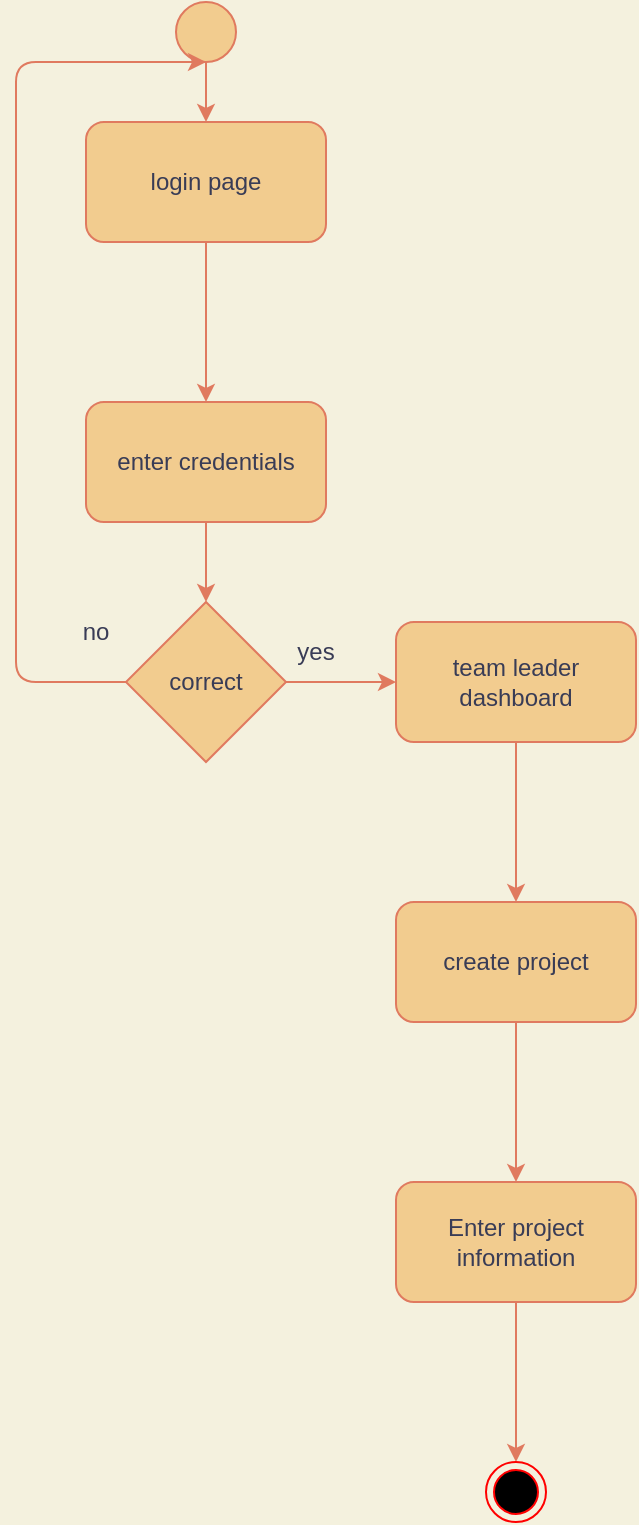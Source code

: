 <mxfile version="18.0.8" type="device"><diagram id="AeKG0RyA3BJlHwS1H0Mx" name="Page-1"><mxGraphModel dx="868" dy="425" grid="1" gridSize="10" guides="1" tooltips="1" connect="1" arrows="1" fold="1" page="1" pageScale="1" pageWidth="850" pageHeight="1100" background="#F4F1DE" math="0" shadow="0"><root><mxCell id="0"/><mxCell id="1" parent="0"/><mxCell id="9w2Cf-DXWKdfsoUghtk4-25" style="edgeStyle=orthogonalEdgeStyle;curved=0;rounded=1;sketch=0;orthogonalLoop=1;jettySize=auto;html=1;fontColor=#393C56;strokeColor=#E07A5F;fillColor=#F2CC8F;" parent="1" source="9w2Cf-DXWKdfsoUghtk4-24" target="9w2Cf-DXWKdfsoUghtk4-26" edge="1"><mxGeometry relative="1" as="geometry"><mxPoint x="385" y="360" as="targetPoint"/></mxGeometry></mxCell><mxCell id="9w2Cf-DXWKdfsoUghtk4-24" value="" style="ellipse;whiteSpace=wrap;html=1;aspect=fixed;rounded=0;sketch=0;fontColor=#393C56;strokeColor=#E07A5F;fillColor=#F2CC8F;" parent="1" vertex="1"><mxGeometry x="370" y="270" width="30" height="30" as="geometry"/></mxCell><mxCell id="9w2Cf-DXWKdfsoUghtk4-28" value="" style="edgeStyle=orthogonalEdgeStyle;curved=0;rounded=1;sketch=0;orthogonalLoop=1;jettySize=auto;html=1;fontColor=#393C56;strokeColor=#E07A5F;fillColor=#F2CC8F;" parent="1" source="9w2Cf-DXWKdfsoUghtk4-26" target="9w2Cf-DXWKdfsoUghtk4-27" edge="1"><mxGeometry relative="1" as="geometry"/></mxCell><mxCell id="9w2Cf-DXWKdfsoUghtk4-26" value="login page" style="rounded=1;whiteSpace=wrap;html=1;sketch=0;fontColor=#393C56;strokeColor=#E07A5F;fillColor=#F2CC8F;" parent="1" vertex="1"><mxGeometry x="325" y="330" width="120" height="60" as="geometry"/></mxCell><mxCell id="9w2Cf-DXWKdfsoUghtk4-30" style="edgeStyle=orthogonalEdgeStyle;curved=0;rounded=1;sketch=0;orthogonalLoop=1;jettySize=auto;html=1;entryX=0.5;entryY=0;entryDx=0;entryDy=0;fontColor=#393C56;strokeColor=#E07A5F;fillColor=#F2CC8F;" parent="1" source="9w2Cf-DXWKdfsoUghtk4-27" target="9w2Cf-DXWKdfsoUghtk4-29" edge="1"><mxGeometry relative="1" as="geometry"/></mxCell><mxCell id="9w2Cf-DXWKdfsoUghtk4-27" value="enter credentials" style="whiteSpace=wrap;html=1;fillColor=#F2CC8F;strokeColor=#E07A5F;fontColor=#393C56;rounded=1;sketch=0;" parent="1" vertex="1"><mxGeometry x="325" y="470" width="120" height="60" as="geometry"/></mxCell><mxCell id="9w2Cf-DXWKdfsoUghtk4-31" style="edgeStyle=orthogonalEdgeStyle;curved=0;rounded=1;sketch=0;orthogonalLoop=1;jettySize=auto;html=1;fontColor=#393C56;strokeColor=#E07A5F;fillColor=#F2CC8F;" parent="1" source="9w2Cf-DXWKdfsoUghtk4-29" edge="1"><mxGeometry relative="1" as="geometry"><mxPoint x="385" y="300" as="targetPoint"/><Array as="points"><mxPoint x="290" y="610"/><mxPoint x="290" y="300"/></Array></mxGeometry></mxCell><mxCell id="9w2Cf-DXWKdfsoUghtk4-32" style="edgeStyle=orthogonalEdgeStyle;curved=0;rounded=1;sketch=0;orthogonalLoop=1;jettySize=auto;html=1;fontColor=#393C56;strokeColor=#E07A5F;fillColor=#F2CC8F;" parent="1" source="9w2Cf-DXWKdfsoUghtk4-29" target="9w2Cf-DXWKdfsoUghtk4-36" edge="1"><mxGeometry relative="1" as="geometry"><mxPoint x="480" y="610" as="targetPoint"/></mxGeometry></mxCell><mxCell id="9w2Cf-DXWKdfsoUghtk4-29" value="correct" style="rhombus;whiteSpace=wrap;html=1;rounded=0;sketch=0;fontColor=#393C56;strokeColor=#E07A5F;fillColor=#F2CC8F;" parent="1" vertex="1"><mxGeometry x="345" y="570" width="80" height="80" as="geometry"/></mxCell><mxCell id="9w2Cf-DXWKdfsoUghtk4-34" value="yes" style="text;html=1;strokeColor=none;fillColor=none;align=center;verticalAlign=middle;whiteSpace=wrap;rounded=0;sketch=0;fontColor=#393C56;" parent="1" vertex="1"><mxGeometry x="410" y="580" width="60" height="30" as="geometry"/></mxCell><mxCell id="9w2Cf-DXWKdfsoUghtk4-35" value="no" style="text;html=1;strokeColor=none;fillColor=none;align=center;verticalAlign=middle;whiteSpace=wrap;rounded=0;sketch=0;fontColor=#393C56;" parent="1" vertex="1"><mxGeometry x="300" y="570" width="60" height="30" as="geometry"/></mxCell><mxCell id="9w2Cf-DXWKdfsoUghtk4-38" value="" style="edgeStyle=orthogonalEdgeStyle;curved=0;rounded=1;sketch=0;orthogonalLoop=1;jettySize=auto;html=1;fontColor=#393C56;strokeColor=#E07A5F;fillColor=#F2CC8F;" parent="1" source="9w2Cf-DXWKdfsoUghtk4-36" target="9w2Cf-DXWKdfsoUghtk4-37" edge="1"><mxGeometry relative="1" as="geometry"/></mxCell><mxCell id="9w2Cf-DXWKdfsoUghtk4-36" value="team leader dashboard" style="rounded=1;whiteSpace=wrap;html=1;sketch=0;fontColor=#393C56;strokeColor=#E07A5F;fillColor=#F2CC8F;" parent="1" vertex="1"><mxGeometry x="480" y="580" width="120" height="60" as="geometry"/></mxCell><mxCell id="9w2Cf-DXWKdfsoUghtk4-45" value="" style="edgeStyle=orthogonalEdgeStyle;curved=0;rounded=1;sketch=0;orthogonalLoop=1;jettySize=auto;html=1;fontColor=#393C56;strokeColor=#E07A5F;fillColor=#F2CC8F;" parent="1" source="9w2Cf-DXWKdfsoUghtk4-37" target="9w2Cf-DXWKdfsoUghtk4-44" edge="1"><mxGeometry relative="1" as="geometry"/></mxCell><mxCell id="9w2Cf-DXWKdfsoUghtk4-37" value="create project" style="whiteSpace=wrap;html=1;fillColor=#F2CC8F;strokeColor=#E07A5F;fontColor=#393C56;rounded=1;sketch=0;" parent="1" vertex="1"><mxGeometry x="480" y="720" width="120" height="60" as="geometry"/></mxCell><mxCell id="9w2Cf-DXWKdfsoUghtk4-47" value="" style="edgeStyle=orthogonalEdgeStyle;curved=0;rounded=1;sketch=0;orthogonalLoop=1;jettySize=auto;html=1;fontColor=#393C56;strokeColor=#E07A5F;fillColor=#F2CC8F;" parent="1" source="9w2Cf-DXWKdfsoUghtk4-44" edge="1"><mxGeometry relative="1" as="geometry"><mxPoint x="540" y="1000" as="targetPoint"/></mxGeometry></mxCell><mxCell id="9w2Cf-DXWKdfsoUghtk4-44" value="Enter project information" style="whiteSpace=wrap;html=1;fillColor=#F2CC8F;strokeColor=#E07A5F;fontColor=#393C56;rounded=1;sketch=0;" parent="1" vertex="1"><mxGeometry x="480" y="860" width="120" height="60" as="geometry"/></mxCell><mxCell id="9w2Cf-DXWKdfsoUghtk4-48" value="" style="ellipse;html=1;shape=endState;fillColor=#000000;strokeColor=#ff0000;rounded=0;sketch=0;fontColor=#393C56;" parent="1" vertex="1"><mxGeometry x="525" y="1000" width="30" height="30" as="geometry"/></mxCell></root></mxGraphModel></diagram></mxfile>